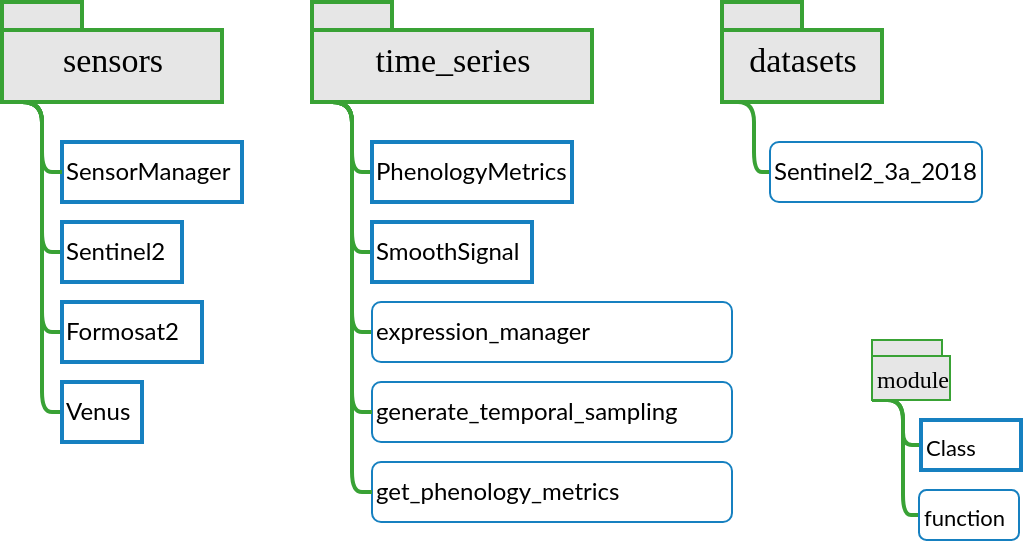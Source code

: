 <mxfile version="12.9.9" type="device"><diagram id="-kELOAa4KB48Zj16GUlB" name="Page-1"><mxGraphModel dx="1102" dy="816" grid="1" gridSize="10" guides="1" tooltips="1" connect="1" arrows="1" fold="1" page="1" pageScale="1" pageWidth="530" pageHeight="140" math="0" shadow="0"><root><mxCell id="0"/><mxCell id="1" parent="0"/><mxCell id="IcAEXJ25udAdfiQmCPzA-8" value="SensorManager" style="html=1;align=left;rounded=0;fillColor=none;strokeColor=#1680c0;gradientColor=none;glass=0;gradientDirection=east;strokeWidth=2;fontFamily=Lato;" parent="1" vertex="1"><mxGeometry x="50" y="80" width="90" height="30" as="geometry"/></mxCell><mxCell id="NuvAJvVp52YMDCzb75Xz-11" style="edgeStyle=orthogonalEdgeStyle;rounded=1;orthogonalLoop=1;jettySize=auto;html=1;exitX=0;exitY=0;exitDx=0;exitDy=50;exitPerimeter=0;entryX=0;entryY=0.5;entryDx=0;entryDy=0;endArrow=none;endFill=0;strokeColor=#39a235;strokeWidth=2;fontFamily=Oswald;fontSize=17;" parent="1" source="IcAEXJ25udAdfiQmCPzA-10" target="IcAEXJ25udAdfiQmCPzA-8" edge="1"><mxGeometry relative="1" as="geometry"><Array as="points"><mxPoint x="40" y="60"/><mxPoint x="40" y="95"/></Array></mxGeometry></mxCell><mxCell id="NuvAJvVp52YMDCzb75Xz-12" style="edgeStyle=orthogonalEdgeStyle;rounded=1;orthogonalLoop=1;jettySize=auto;html=1;exitX=0;exitY=0;exitDx=0;exitDy=50;exitPerimeter=0;entryX=0;entryY=0.5;entryDx=0;entryDy=0;endArrow=none;endFill=0;strokeColor=#39a235;strokeWidth=2;fontFamily=Oswald;fontSize=17;" parent="1" source="IcAEXJ25udAdfiQmCPzA-10" target="P6Bro6TtyC8_-89aPUGC-5" edge="1"><mxGeometry relative="1" as="geometry"><Array as="points"><mxPoint x="40" y="60"/><mxPoint x="40" y="135"/></Array></mxGeometry></mxCell><mxCell id="NuvAJvVp52YMDCzb75Xz-13" style="edgeStyle=orthogonalEdgeStyle;rounded=1;orthogonalLoop=1;jettySize=auto;html=1;exitX=0;exitY=0;exitDx=0;exitDy=50;exitPerimeter=0;entryX=0;entryY=0.5;entryDx=0;entryDy=0;endArrow=none;endFill=0;strokeColor=#39a235;strokeWidth=2;fontFamily=Oswald;fontSize=17;" parent="1" source="IcAEXJ25udAdfiQmCPzA-10" target="IcAEXJ25udAdfiQmCPzA-53" edge="1"><mxGeometry relative="1" as="geometry"><Array as="points"><mxPoint x="40" y="60"/><mxPoint x="40" y="175"/></Array></mxGeometry></mxCell><mxCell id="NuvAJvVp52YMDCzb75Xz-14" style="edgeStyle=orthogonalEdgeStyle;rounded=1;orthogonalLoop=1;jettySize=auto;html=1;exitX=0;exitY=0;exitDx=0;exitDy=50;exitPerimeter=0;entryX=0;entryY=0.5;entryDx=0;entryDy=0;endArrow=none;endFill=0;strokeColor=#39a235;strokeWidth=2;fontFamily=Oswald;fontSize=17;" parent="1" source="IcAEXJ25udAdfiQmCPzA-10" target="IcAEXJ25udAdfiQmCPzA-58" edge="1"><mxGeometry relative="1" as="geometry"><Array as="points"><mxPoint x="40" y="60"/><mxPoint x="40" y="215"/></Array></mxGeometry></mxCell><mxCell id="IcAEXJ25udAdfiQmCPzA-10" value="sensors" style="shape=folder;fontStyle=0;spacingTop=10;tabWidth=40;tabHeight=14;tabPosition=left;html=1;fillColor=#E6E6E6;strokeColor=#39a235;strokeWidth=2;fontFamily=Oswald;fontSize=17;" parent="1" vertex="1"><mxGeometry x="20" y="10" width="110" height="50" as="geometry"/></mxCell><mxCell id="IcAEXJ25udAdfiQmCPzA-43" style="edgeStyle=orthogonalEdgeStyle;rounded=1;orthogonalLoop=1;jettySize=auto;html=1;exitX=0;exitY=0;exitDx=0;exitDy=50;exitPerimeter=0;entryX=0;entryY=0.5;entryDx=0;entryDy=0;endArrow=none;endFill=0;strokeWidth=2;strokeColor=#39a235;fontFamily=Lato;" parent="1" source="IcAEXJ25udAdfiQmCPzA-12" target="IcAEXJ25udAdfiQmCPzA-28" edge="1"><mxGeometry relative="1" as="geometry"><Array as="points"><mxPoint x="195" y="95"/></Array></mxGeometry></mxCell><mxCell id="IcAEXJ25udAdfiQmCPzA-66" style="edgeStyle=orthogonalEdgeStyle;rounded=1;orthogonalLoop=1;jettySize=auto;html=1;exitX=0;exitY=0;exitDx=0;exitDy=50;exitPerimeter=0;entryX=0;entryY=0.5;entryDx=0;entryDy=0;endArrow=none;endFill=0;strokeWidth=2;strokeColor=#39a235;fontFamily=Lato;" parent="1" source="IcAEXJ25udAdfiQmCPzA-12" edge="1"><mxGeometry relative="1" as="geometry"><Array as="points"><mxPoint x="195" y="135"/></Array><mxPoint x="205" y="135" as="targetPoint"/></mxGeometry></mxCell><mxCell id="IcAEXJ25udAdfiQmCPzA-12" value="time_series" style="shape=folder;fontStyle=0;spacingTop=10;tabWidth=40;tabHeight=14;tabPosition=left;html=1;fillColor=#E6E6E6;strokeColor=#39a235;strokeWidth=2;fontFamily=Oswald;fontSize=17;" parent="1" vertex="1"><mxGeometry x="175" y="10" width="140" height="50" as="geometry"/></mxCell><mxCell id="NuvAJvVp52YMDCzb75Xz-24" style="edgeStyle=orthogonalEdgeStyle;rounded=1;orthogonalLoop=1;jettySize=auto;html=1;exitX=0;exitY=0;exitDx=0;exitDy=50;exitPerimeter=0;entryX=0;entryY=0.5;entryDx=0;entryDy=0;endArrow=none;endFill=0;strokeColor=#39a235;strokeWidth=2;fontFamily=Oswald;fontSize=17;" parent="1" source="IcAEXJ25udAdfiQmCPzA-15" target="IcAEXJ25udAdfiQmCPzA-40" edge="1"><mxGeometry relative="1" as="geometry"><Array as="points"><mxPoint x="396" y="60"/><mxPoint x="396" y="95"/></Array></mxGeometry></mxCell><mxCell id="IcAEXJ25udAdfiQmCPzA-15" value="datasets" style="shape=folder;fontStyle=0;spacingTop=10;tabWidth=40;tabHeight=14;tabPosition=left;html=1;fillColor=#E6E6E6;strokeColor=#39a235;strokeWidth=2;fontFamily=Oswald;fontSize=17;" parent="1" vertex="1"><mxGeometry x="380" y="10" width="80" height="50" as="geometry"/></mxCell><mxCell id="IcAEXJ25udAdfiQmCPzA-28" value="PhenologyMetrics" style="html=1;align=left;rounded=0;fillColor=none;strokeColor=#1680c0;gradientColor=none;glass=0;gradientDirection=east;strokeWidth=2;fontFamily=Lato;" parent="1" vertex="1"><mxGeometry x="205" y="80" width="100" height="30" as="geometry"/></mxCell><mxCell id="IcAEXJ25udAdfiQmCPzA-40" value="Sentinel2_3a_2018" style="html=1;align=left;fillColor=none;strokeColor=#1680C0;gradientColor=none;glass=1;rounded=1;fontFamily=Lato;" parent="1" vertex="1"><mxGeometry x="404" y="80" width="106" height="30" as="geometry"/></mxCell><mxCell id="IcAEXJ25udAdfiQmCPzA-53" value="Formosat2" style="html=1;align=left;labelBackgroundColor=none;fillColor=none;strokeColor=#1680c0;gradientColor=none;glass=0;rounded=0;fontFamily=Lato;strokeWidth=2;gradientDirection=east;" parent="1" vertex="1"><mxGeometry x="50" y="160" width="70" height="30" as="geometry"/></mxCell><mxCell id="IcAEXJ25udAdfiQmCPzA-58" value="Venus" style="html=1;align=left;fillColor=none;strokeColor=#1680c0;gradientColor=none;glass=0;rounded=0;fontFamily=Lato;strokeWidth=2;gradientDirection=east;" parent="1" vertex="1"><mxGeometry x="50" y="200" width="40" height="30" as="geometry"/></mxCell><mxCell id="P6Bro6TtyC8_-89aPUGC-5" value="Sentinel2" style="text;html=1;fillColor=none;strokeColor=#1680c0;gradientColor=none;glass=0;rounded=0;fontFamily=Lato;verticalAlign=middle;strokeWidth=2;gradientDirection=east;" parent="1" vertex="1"><mxGeometry x="50" y="120" width="60" height="30" as="geometry"/></mxCell><mxCell id="NuvAJvVp52YMDCzb75Xz-31" style="edgeStyle=orthogonalEdgeStyle;rounded=1;orthogonalLoop=1;jettySize=auto;html=1;exitX=0;exitY=0;exitDx=0;exitDy=30;exitPerimeter=0;entryX=0;entryY=0.5;entryDx=0;entryDy=0;endArrow=none;endFill=0;strokeColor=#39a235;strokeWidth=2;fontFamily=Oswald;fontSize=12;" parent="1" source="NuvAJvVp52YMDCzb75Xz-7" target="NuvAJvVp52YMDCzb75Xz-8" edge="1"><mxGeometry relative="1" as="geometry"><Array as="points"><mxPoint x="470.5" y="209"/><mxPoint x="470.5" y="232"/></Array></mxGeometry></mxCell><mxCell id="NuvAJvVp52YMDCzb75Xz-32" style="edgeStyle=orthogonalEdgeStyle;rounded=1;orthogonalLoop=1;jettySize=auto;html=1;exitX=0;exitY=0;exitDx=0;exitDy=30;exitPerimeter=0;entryX=0;entryY=0.5;entryDx=0;entryDy=0;endArrow=none;endFill=0;strokeColor=#39a235;strokeWidth=2;fontFamily=Oswald;fontSize=12;" parent="1" source="NuvAJvVp52YMDCzb75Xz-7" target="NuvAJvVp52YMDCzb75Xz-9" edge="1"><mxGeometry relative="1" as="geometry"><Array as="points"><mxPoint x="470.5" y="209"/><mxPoint x="470.5" y="267"/></Array></mxGeometry></mxCell><mxCell id="NuvAJvVp52YMDCzb75Xz-7" value="module" style="shape=folder;fontStyle=0;spacingTop=10;tabWidth=35;tabHeight=8;tabPosition=left;html=1;fillColor=#E6E6E6;strokeColor=#39a235;strokeWidth=1;fontFamily=Oswald;fontSize=12;" parent="1" vertex="1"><mxGeometry x="455" y="179" width="39" height="30" as="geometry"/></mxCell><mxCell id="NuvAJvVp52YMDCzb75Xz-8" value="Class" style="text;html=1;rounded=0;fillColor=none;strokeColor=#1680c0;gradientColor=none;glass=0;gradientDirection=east;strokeWidth=2;fontFamily=Lato;verticalAlign=middle;fontSize=11;" parent="1" vertex="1"><mxGeometry x="479.5" y="219" width="50" height="25" as="geometry"/></mxCell><mxCell id="NuvAJvVp52YMDCzb75Xz-9" value="function" style="text;html=1;fillColor=none;strokeColor=#1680C0;gradientColor=none;glass=1;rounded=1;fontFamily=Lato;verticalAlign=middle;fontSize=11;" parent="1" vertex="1"><mxGeometry x="478.5" y="254" width="50" height="25" as="geometry"/></mxCell><mxCell id="JufpELRMpK_wvsVTXczH-1" value="SmoothSignal" style="html=1;align=left;rounded=0;fillColor=none;strokeColor=#1680c0;gradientColor=none;glass=0;gradientDirection=east;strokeWidth=2;fontFamily=Lato;" parent="1" vertex="1"><mxGeometry x="205" y="120" width="80" height="30" as="geometry"/></mxCell><mxCell id="JufpELRMpK_wvsVTXczH-2" value="generate_temporal_sampling" style="text;html=1;rounded=1;fontFamily=Lato;verticalAlign=middle;strokeColor=#1680C0;glass=1;" parent="1" vertex="1"><mxGeometry x="205" y="200" width="180" height="30" as="geometry"/></mxCell><mxCell id="JufpELRMpK_wvsVTXczH-3" style="edgeStyle=orthogonalEdgeStyle;rounded=1;orthogonalLoop=1;jettySize=auto;html=1;exitX=0;exitY=0;exitDx=0;exitDy=50;exitPerimeter=0;entryX=0;entryY=0.5;entryDx=0;entryDy=0;endArrow=none;endFill=0;strokeWidth=2;strokeColor=#39a235;fontFamily=Lato;" parent="1" target="4VLvlXRAxa7AFd-li0IP-1" edge="1"><mxGeometry relative="1" as="geometry"><Array as="points"><mxPoint x="195" y="60"/><mxPoint x="195" y="175"/></Array><mxPoint x="175" y="60" as="sourcePoint"/><mxPoint x="205" y="135" as="targetPoint"/></mxGeometry></mxCell><mxCell id="JufpELRMpK_wvsVTXczH-4" style="edgeStyle=orthogonalEdgeStyle;rounded=1;orthogonalLoop=1;jettySize=auto;html=1;exitX=0;exitY=0;exitDx=0;exitDy=50;exitPerimeter=0;entryX=0;entryY=0.5;entryDx=0;entryDy=0;endArrow=none;endFill=0;strokeWidth=2;strokeColor=#39a235;fontFamily=Lato;" parent="1" target="JufpELRMpK_wvsVTXczH-2" edge="1"><mxGeometry relative="1" as="geometry"><Array as="points"><mxPoint x="195" y="60"/><mxPoint x="195" y="215"/></Array><mxPoint x="175" y="60" as="sourcePoint"/><mxPoint x="205" y="175" as="targetPoint"/></mxGeometry></mxCell><mxCell id="4VLvlXRAxa7AFd-li0IP-1" value="expression_manager" style="text;html=1;rounded=1;fontFamily=Lato;verticalAlign=middle;strokeColor=#1680C0;glass=1;" vertex="1" parent="1"><mxGeometry x="205" y="160" width="180" height="30" as="geometry"/></mxCell><mxCell id="4VLvlXRAxa7AFd-li0IP-2" value="get_phenology_metrics" style="text;html=1;rounded=1;fontFamily=Lato;verticalAlign=middle;strokeColor=#1680C0;glass=1;" vertex="1" parent="1"><mxGeometry x="205" y="240" width="180" height="30" as="geometry"/></mxCell><mxCell id="4VLvlXRAxa7AFd-li0IP-3" style="edgeStyle=orthogonalEdgeStyle;rounded=1;orthogonalLoop=1;jettySize=auto;html=1;exitX=0;exitY=0;exitDx=0;exitDy=50;exitPerimeter=0;entryX=0;entryY=0.5;entryDx=0;entryDy=0;endArrow=none;endFill=0;strokeWidth=2;strokeColor=#39a235;fontFamily=Lato;" edge="1" parent="1" target="4VLvlXRAxa7AFd-li0IP-2"><mxGeometry relative="1" as="geometry"><Array as="points"><mxPoint x="195" y="60"/><mxPoint x="195" y="255"/></Array><mxPoint x="175" y="60" as="sourcePoint"/><mxPoint x="205" y="215" as="targetPoint"/></mxGeometry></mxCell></root></mxGraphModel></diagram></mxfile>